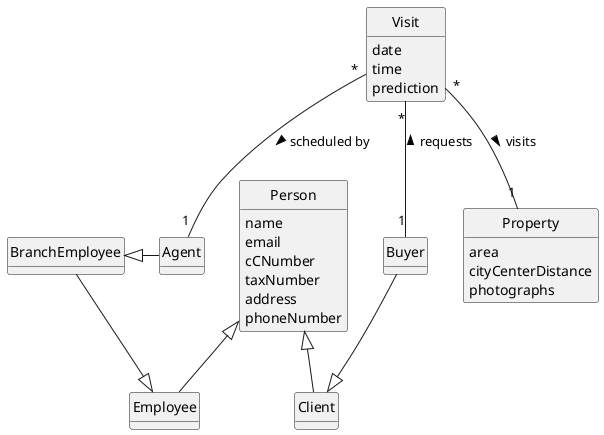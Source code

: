 @startuml
'https://plantuml.com/class-diagram

skinparam monochrome true
skinparam packageStyle rectangle
skinparam shadowing false

'skinparam linetype ortho
'left to right direction
skinparam classAttributeIconSize 0
'skinparam groupInheritance 2
hide circle
hide methods

class Employee{
}

class Person{
name
email
cCNumber
taxNumber
address
phoneNumber
}

class Agent{

}

class Client{
}

class Buyer


class Visit{
date
time
prediction
}


class Property{
area
cityCenterDistance
photographs
}

BranchEmployee --|> Employee

Person <|-- Employee
Person <|-- Client


BranchEmployee <|- Agent


Buyer --|> Client
Visit "*" -down- "1" Buyer: requests <
Visit "*" -down- "1" Agent: scheduled by >
Visit "*" -- "1" Property: visits >



@enduml

